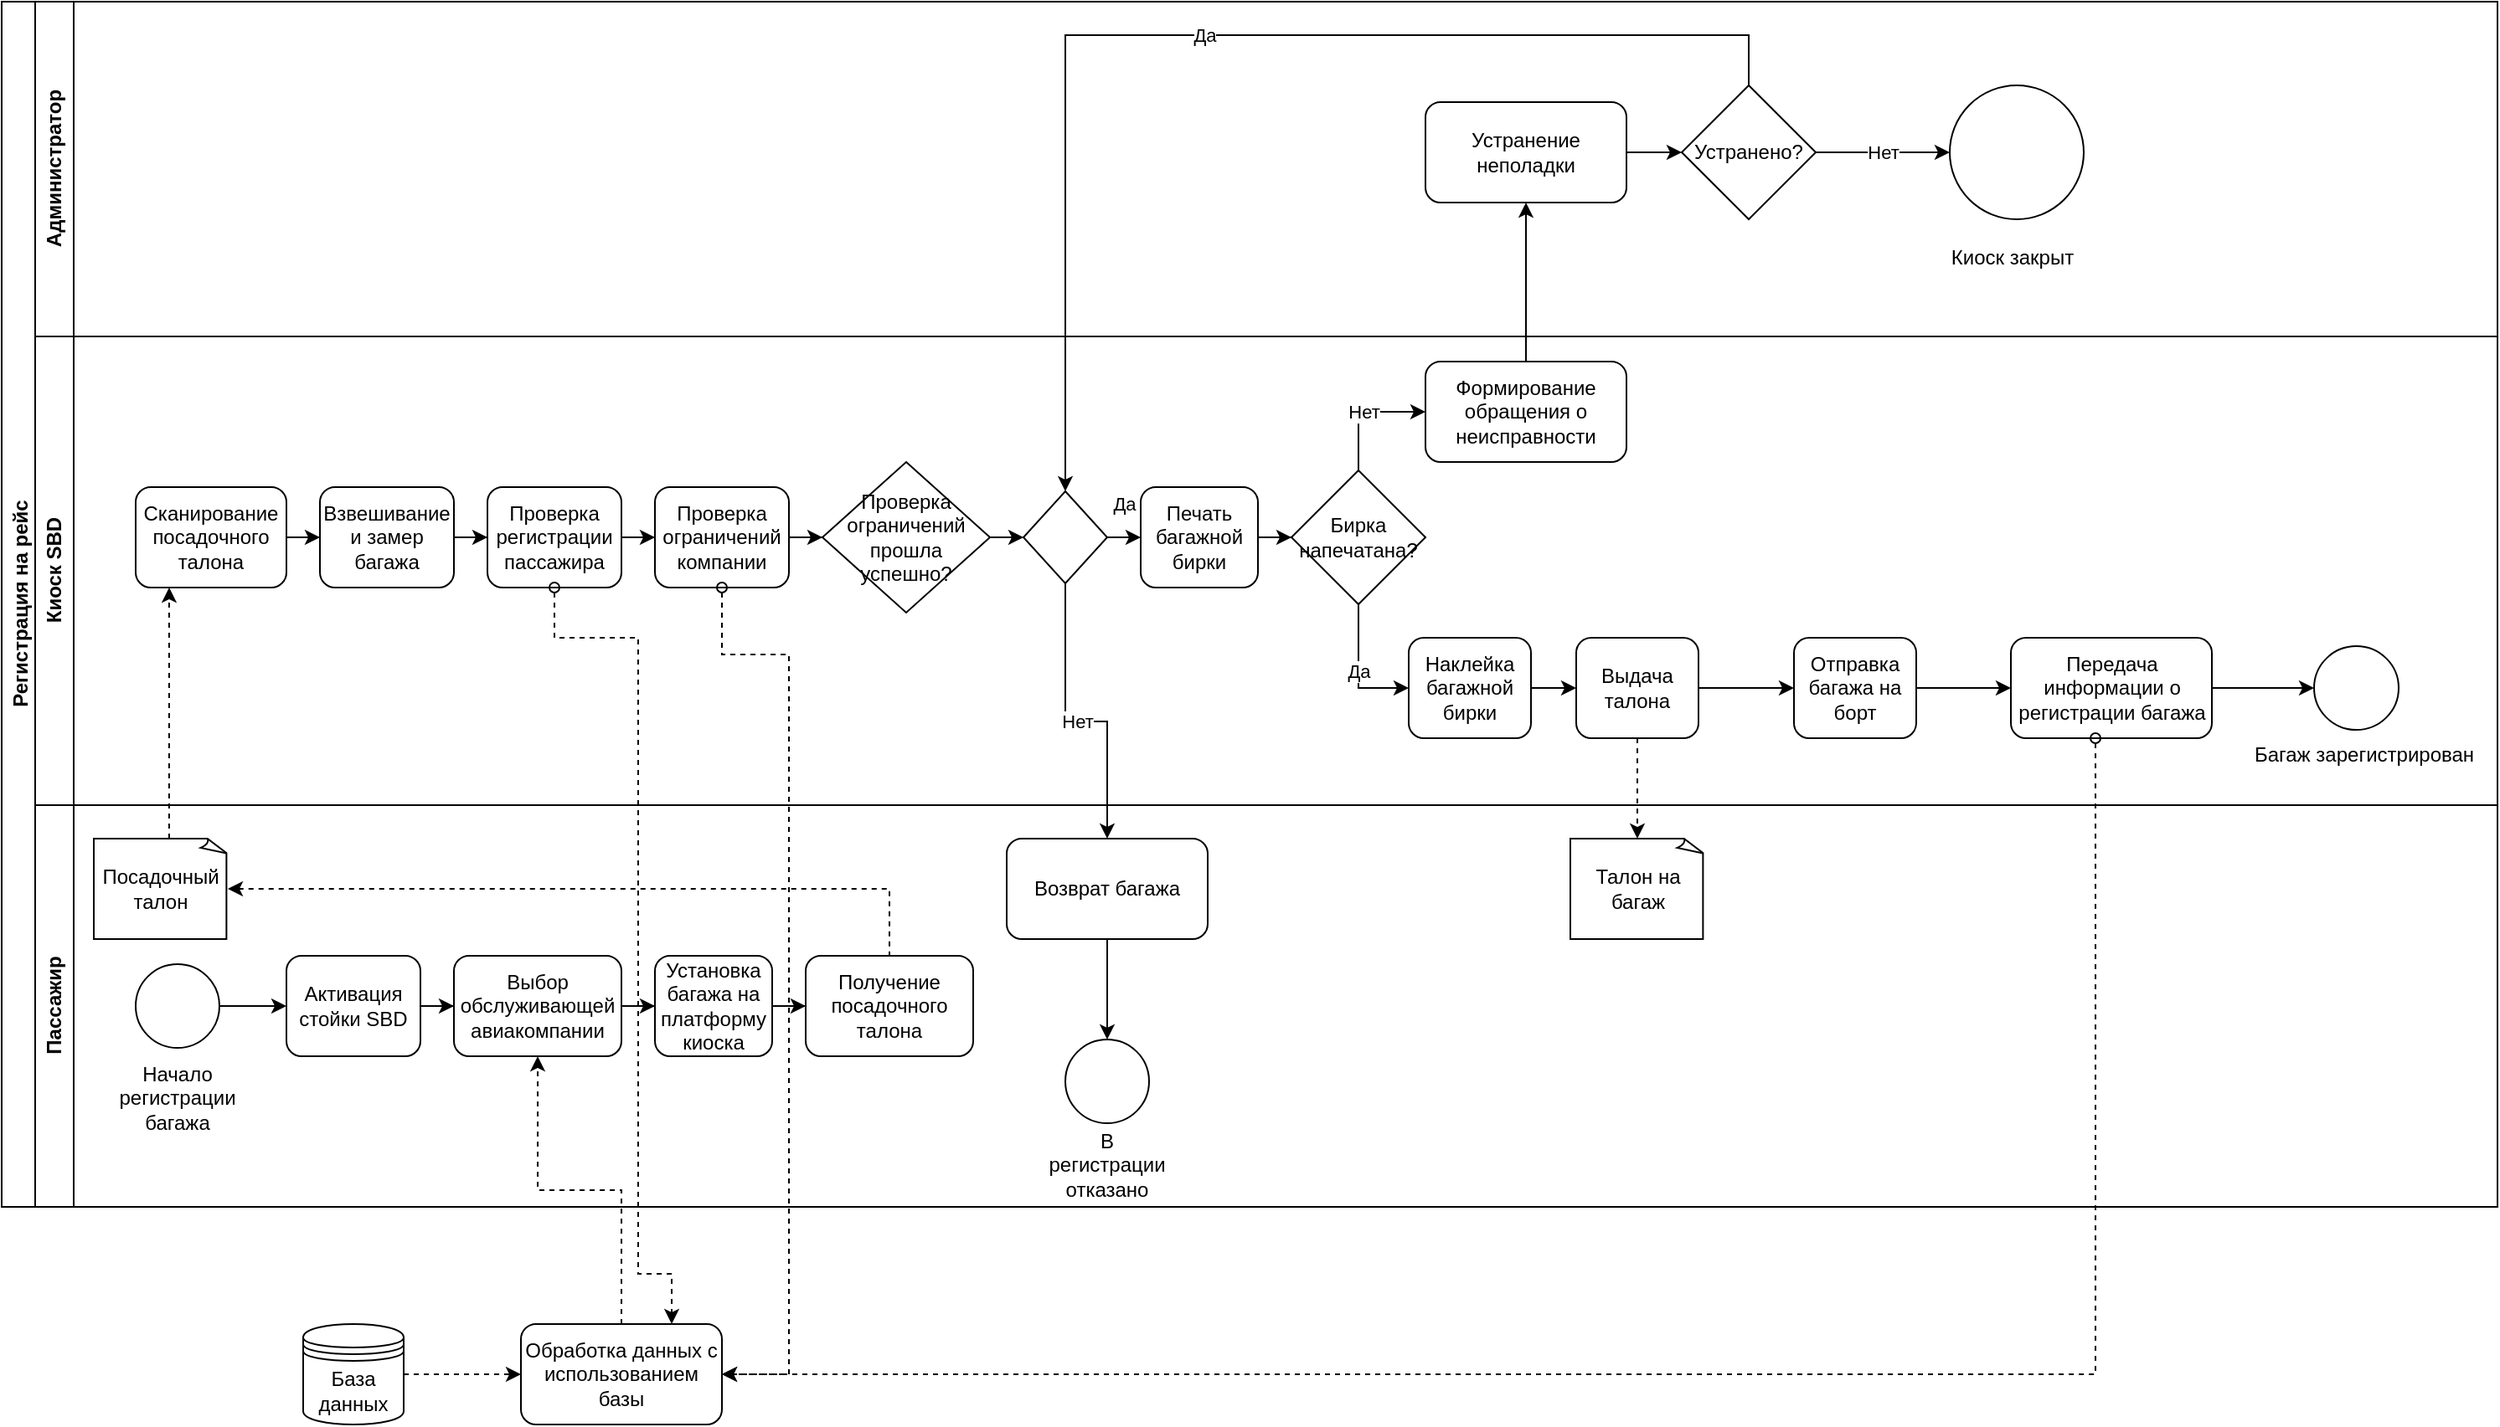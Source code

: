 <mxfile version="22.0.2" type="device">
  <diagram id="Fqjd-lwi6O4fydthMyqD" name="Page-1">
    <mxGraphModel dx="1723" dy="1167" grid="1" gridSize="10" guides="1" tooltips="1" connect="1" arrows="1" fold="1" page="1" pageScale="1" pageWidth="827" pageHeight="1169" math="0" shadow="0">
      <root>
        <mxCell id="0" />
        <mxCell id="1" parent="0" />
        <mxCell id="0YTkGczeG3YsDpF2592z-1" value="Регистрация на рейс" style="swimlane;horizontal=0;whiteSpace=wrap;html=1;" parent="1" vertex="1">
          <mxGeometry y="40" width="1490" height="720" as="geometry" />
        </mxCell>
        <mxCell id="0YTkGczeG3YsDpF2592z-2" value="Администратор" style="swimlane;horizontal=0;whiteSpace=wrap;html=1;" parent="0YTkGczeG3YsDpF2592z-1" vertex="1">
          <mxGeometry x="20" width="1470" height="200" as="geometry" />
        </mxCell>
        <mxCell id="0YTkGczeG3YsDpF2592z-3" style="edgeStyle=orthogonalEdgeStyle;rounded=0;orthogonalLoop=1;jettySize=auto;html=1;entryX=0;entryY=0.5;entryDx=0;entryDy=0;" parent="0YTkGczeG3YsDpF2592z-2" source="0YTkGczeG3YsDpF2592z-4" target="0YTkGczeG3YsDpF2592z-6" edge="1">
          <mxGeometry relative="1" as="geometry" />
        </mxCell>
        <mxCell id="0YTkGczeG3YsDpF2592z-4" value="Устранение неполадки" style="rounded=1;whiteSpace=wrap;html=1;" parent="0YTkGczeG3YsDpF2592z-2" vertex="1">
          <mxGeometry x="830" y="60" width="120" height="60" as="geometry" />
        </mxCell>
        <mxCell id="0YTkGczeG3YsDpF2592z-5" value="Нет" style="edgeStyle=orthogonalEdgeStyle;rounded=0;orthogonalLoop=1;jettySize=auto;html=1;" parent="0YTkGczeG3YsDpF2592z-2" source="0YTkGczeG3YsDpF2592z-6" target="0YTkGczeG3YsDpF2592z-7" edge="1">
          <mxGeometry relative="1" as="geometry" />
        </mxCell>
        <mxCell id="0YTkGczeG3YsDpF2592z-6" value="Устранено?" style="rhombus;whiteSpace=wrap;html=1;" parent="0YTkGczeG3YsDpF2592z-2" vertex="1">
          <mxGeometry x="983" y="50" width="80" height="80" as="geometry" />
        </mxCell>
        <mxCell id="0YTkGczeG3YsDpF2592z-7" value="" style="ellipse;whiteSpace=wrap;html=1;" parent="0YTkGczeG3YsDpF2592z-2" vertex="1">
          <mxGeometry x="1143" y="50" width="80" height="80" as="geometry" />
        </mxCell>
        <mxCell id="0YTkGczeG3YsDpF2592z-8" value="Киоск SBD" style="swimlane;horizontal=0;whiteSpace=wrap;html=1;" parent="0YTkGczeG3YsDpF2592z-1" vertex="1">
          <mxGeometry x="20" y="200" width="1470" height="280" as="geometry" />
        </mxCell>
        <mxCell id="0YTkGczeG3YsDpF2592z-9" value="" style="edgeStyle=orthogonalEdgeStyle;rounded=0;orthogonalLoop=1;jettySize=auto;html=1;" parent="0YTkGczeG3YsDpF2592z-8" source="0YTkGczeG3YsDpF2592z-10" target="0YTkGczeG3YsDpF2592z-12" edge="1">
          <mxGeometry relative="1" as="geometry" />
        </mxCell>
        <mxCell id="0YTkGczeG3YsDpF2592z-10" value="Сканирование посадочного талона" style="rounded=1;whiteSpace=wrap;html=1;" parent="0YTkGczeG3YsDpF2592z-8" vertex="1">
          <mxGeometry x="60" y="90" width="90" height="60" as="geometry" />
        </mxCell>
        <mxCell id="0YTkGczeG3YsDpF2592z-11" value="" style="edgeStyle=orthogonalEdgeStyle;rounded=0;orthogonalLoop=1;jettySize=auto;html=1;" parent="0YTkGczeG3YsDpF2592z-8" source="0YTkGczeG3YsDpF2592z-12" target="0YTkGczeG3YsDpF2592z-14" edge="1">
          <mxGeometry relative="1" as="geometry" />
        </mxCell>
        <mxCell id="0YTkGczeG3YsDpF2592z-12" value="Взвешивание и замер багажа" style="whiteSpace=wrap;html=1;rounded=1;" parent="0YTkGczeG3YsDpF2592z-8" vertex="1">
          <mxGeometry x="170" y="90" width="80" height="60" as="geometry" />
        </mxCell>
        <mxCell id="0YTkGczeG3YsDpF2592z-13" value="" style="edgeStyle=orthogonalEdgeStyle;rounded=0;orthogonalLoop=1;jettySize=auto;html=1;" parent="0YTkGczeG3YsDpF2592z-8" source="0YTkGczeG3YsDpF2592z-14" target="0YTkGczeG3YsDpF2592z-16" edge="1">
          <mxGeometry relative="1" as="geometry" />
        </mxCell>
        <mxCell id="0YTkGczeG3YsDpF2592z-14" value="Проверка регистрации пассажира" style="whiteSpace=wrap;html=1;rounded=1;" parent="0YTkGczeG3YsDpF2592z-8" vertex="1">
          <mxGeometry x="270" y="90" width="80" height="60" as="geometry" />
        </mxCell>
        <mxCell id="0YTkGczeG3YsDpF2592z-15" style="edgeStyle=orthogonalEdgeStyle;rounded=0;orthogonalLoop=1;jettySize=auto;html=1;entryX=0;entryY=0.5;entryDx=0;entryDy=0;" parent="0YTkGczeG3YsDpF2592z-8" source="0YTkGczeG3YsDpF2592z-16" target="0YTkGczeG3YsDpF2592z-18" edge="1">
          <mxGeometry relative="1" as="geometry" />
        </mxCell>
        <mxCell id="0YTkGczeG3YsDpF2592z-16" value="Проверка ограничений компании" style="whiteSpace=wrap;html=1;rounded=1;" parent="0YTkGczeG3YsDpF2592z-8" vertex="1">
          <mxGeometry x="370" y="90" width="80" height="60" as="geometry" />
        </mxCell>
        <mxCell id="vPa72PCp9Q46B1JzaZBX-4" style="edgeStyle=orthogonalEdgeStyle;rounded=0;orthogonalLoop=1;jettySize=auto;html=1;exitX=1;exitY=0.5;exitDx=0;exitDy=0;entryX=0;entryY=0.5;entryDx=0;entryDy=0;" edge="1" parent="0YTkGczeG3YsDpF2592z-8" source="0YTkGczeG3YsDpF2592z-18" target="vPa72PCp9Q46B1JzaZBX-3">
          <mxGeometry relative="1" as="geometry" />
        </mxCell>
        <mxCell id="0YTkGczeG3YsDpF2592z-18" value="Проверка ограничений прошла успешно?" style="rhombus;whiteSpace=wrap;html=1;" parent="0YTkGczeG3YsDpF2592z-8" vertex="1">
          <mxGeometry x="470" y="75" width="100" height="90" as="geometry" />
        </mxCell>
        <mxCell id="0YTkGczeG3YsDpF2592z-19" style="edgeStyle=orthogonalEdgeStyle;rounded=0;orthogonalLoop=1;jettySize=auto;html=1;entryX=0;entryY=0.5;entryDx=0;entryDy=0;" parent="0YTkGczeG3YsDpF2592z-8" source="0YTkGczeG3YsDpF2592z-20" target="0YTkGczeG3YsDpF2592z-23" edge="1">
          <mxGeometry relative="1" as="geometry" />
        </mxCell>
        <mxCell id="0YTkGczeG3YsDpF2592z-20" value="Печать багажной бирки" style="rounded=1;whiteSpace=wrap;html=1;" parent="0YTkGczeG3YsDpF2592z-8" vertex="1">
          <mxGeometry x="660" y="90" width="70" height="60" as="geometry" />
        </mxCell>
        <mxCell id="0YTkGczeG3YsDpF2592z-21" value="Нет" style="edgeStyle=orthogonalEdgeStyle;rounded=0;orthogonalLoop=1;jettySize=auto;html=1;entryX=0;entryY=0.5;entryDx=0;entryDy=0;" parent="0YTkGczeG3YsDpF2592z-8" source="0YTkGczeG3YsDpF2592z-23" target="0YTkGczeG3YsDpF2592z-24" edge="1">
          <mxGeometry relative="1" as="geometry" />
        </mxCell>
        <mxCell id="0YTkGczeG3YsDpF2592z-22" value="Да" style="edgeStyle=orthogonalEdgeStyle;rounded=0;orthogonalLoop=1;jettySize=auto;html=1;entryX=0;entryY=0.5;entryDx=0;entryDy=0;" parent="0YTkGczeG3YsDpF2592z-8" source="0YTkGczeG3YsDpF2592z-23" target="0YTkGczeG3YsDpF2592z-26" edge="1">
          <mxGeometry relative="1" as="geometry" />
        </mxCell>
        <mxCell id="0YTkGczeG3YsDpF2592z-23" value="Бирка напечатана?" style="rhombus;whiteSpace=wrap;html=1;" parent="0YTkGczeG3YsDpF2592z-8" vertex="1">
          <mxGeometry x="750" y="80" width="80" height="80" as="geometry" />
        </mxCell>
        <mxCell id="0YTkGczeG3YsDpF2592z-24" value="Формирование обращения о неисправности" style="rounded=1;whiteSpace=wrap;html=1;" parent="0YTkGczeG3YsDpF2592z-8" vertex="1">
          <mxGeometry x="830" y="15" width="120" height="60" as="geometry" />
        </mxCell>
        <mxCell id="0YTkGczeG3YsDpF2592z-25" style="edgeStyle=orthogonalEdgeStyle;rounded=0;orthogonalLoop=1;jettySize=auto;html=1;entryX=0;entryY=0.5;entryDx=0;entryDy=0;" parent="0YTkGczeG3YsDpF2592z-8" source="0YTkGczeG3YsDpF2592z-26" target="0YTkGczeG3YsDpF2592z-34" edge="1">
          <mxGeometry relative="1" as="geometry" />
        </mxCell>
        <mxCell id="0YTkGczeG3YsDpF2592z-26" value="Наклейка багажной бирки" style="rounded=1;whiteSpace=wrap;html=1;" parent="0YTkGczeG3YsDpF2592z-8" vertex="1">
          <mxGeometry x="820" y="180" width="73" height="60" as="geometry" />
        </mxCell>
        <mxCell id="0YTkGczeG3YsDpF2592z-27" value="" style="edgeStyle=orthogonalEdgeStyle;rounded=0;orthogonalLoop=1;jettySize=auto;html=1;" parent="0YTkGczeG3YsDpF2592z-8" source="0YTkGczeG3YsDpF2592z-28" target="0YTkGczeG3YsDpF2592z-30" edge="1">
          <mxGeometry relative="1" as="geometry" />
        </mxCell>
        <mxCell id="0YTkGczeG3YsDpF2592z-28" value="Отправка багажа на борт" style="rounded=1;whiteSpace=wrap;html=1;" parent="0YTkGczeG3YsDpF2592z-8" vertex="1">
          <mxGeometry x="1050" y="180" width="73" height="60" as="geometry" />
        </mxCell>
        <mxCell id="0YTkGczeG3YsDpF2592z-29" value="" style="edgeStyle=orthogonalEdgeStyle;rounded=0;orthogonalLoop=1;jettySize=auto;html=1;" parent="0YTkGczeG3YsDpF2592z-8" source="0YTkGczeG3YsDpF2592z-30" target="0YTkGczeG3YsDpF2592z-31" edge="1">
          <mxGeometry relative="1" as="geometry" />
        </mxCell>
        <mxCell id="0YTkGczeG3YsDpF2592z-30" value="Передача информации о регистрации багажа" style="whiteSpace=wrap;html=1;rounded=1;" parent="0YTkGczeG3YsDpF2592z-8" vertex="1">
          <mxGeometry x="1179.5" y="180" width="120" height="60" as="geometry" />
        </mxCell>
        <mxCell id="0YTkGczeG3YsDpF2592z-31" value="" style="ellipse;whiteSpace=wrap;html=1;rounded=1;" parent="0YTkGczeG3YsDpF2592z-8" vertex="1">
          <mxGeometry x="1360.5" y="185" width="50.5" height="50" as="geometry" />
        </mxCell>
        <mxCell id="0YTkGczeG3YsDpF2592z-33" style="edgeStyle=orthogonalEdgeStyle;rounded=0;orthogonalLoop=1;jettySize=auto;html=1;entryX=0;entryY=0.5;entryDx=0;entryDy=0;" parent="0YTkGczeG3YsDpF2592z-8" source="0YTkGczeG3YsDpF2592z-34" target="0YTkGczeG3YsDpF2592z-28" edge="1">
          <mxGeometry relative="1" as="geometry" />
        </mxCell>
        <mxCell id="0YTkGczeG3YsDpF2592z-34" value="Выдача талона" style="rounded=1;whiteSpace=wrap;html=1;" parent="0YTkGczeG3YsDpF2592z-8" vertex="1">
          <mxGeometry x="920" y="180" width="73" height="60" as="geometry" />
        </mxCell>
        <mxCell id="vPa72PCp9Q46B1JzaZBX-5" value="Да" style="edgeStyle=orthogonalEdgeStyle;rounded=0;orthogonalLoop=1;jettySize=auto;html=1;exitX=1;exitY=0.5;exitDx=0;exitDy=0;entryX=0;entryY=0.5;entryDx=0;entryDy=0;" edge="1" parent="0YTkGczeG3YsDpF2592z-8" source="vPa72PCp9Q46B1JzaZBX-3" target="0YTkGczeG3YsDpF2592z-20">
          <mxGeometry y="20" relative="1" as="geometry">
            <mxPoint as="offset" />
          </mxGeometry>
        </mxCell>
        <mxCell id="vPa72PCp9Q46B1JzaZBX-3" value="" style="rhombus;whiteSpace=wrap;html=1;" vertex="1" parent="0YTkGczeG3YsDpF2592z-8">
          <mxGeometry x="590" y="92.5" width="50" height="55" as="geometry" />
        </mxCell>
        <mxCell id="0YTkGczeG3YsDpF2592z-35" value="Пассажир" style="swimlane;horizontal=0;whiteSpace=wrap;html=1;startSize=23;" parent="0YTkGczeG3YsDpF2592z-1" vertex="1">
          <mxGeometry x="20" y="480" width="1470" height="240" as="geometry" />
        </mxCell>
        <mxCell id="0YTkGczeG3YsDpF2592z-36" style="edgeStyle=orthogonalEdgeStyle;rounded=0;orthogonalLoop=1;jettySize=auto;html=1;entryX=0;entryY=0.5;entryDx=0;entryDy=0;" parent="0YTkGczeG3YsDpF2592z-35" source="0YTkGczeG3YsDpF2592z-37" target="0YTkGczeG3YsDpF2592z-40" edge="1">
          <mxGeometry relative="1" as="geometry" />
        </mxCell>
        <mxCell id="0YTkGczeG3YsDpF2592z-37" value="" style="ellipse;whiteSpace=wrap;html=1;aspect=fixed;" parent="0YTkGczeG3YsDpF2592z-35" vertex="1">
          <mxGeometry x="60" y="95" width="50" height="50" as="geometry" />
        </mxCell>
        <mxCell id="0YTkGczeG3YsDpF2592z-38" value="Начало регистрации багажа" style="text;html=1;strokeColor=none;fillColor=none;align=center;verticalAlign=middle;whiteSpace=wrap;rounded=0;" parent="0YTkGczeG3YsDpF2592z-35" vertex="1">
          <mxGeometry x="55" y="160" width="60" height="30" as="geometry" />
        </mxCell>
        <mxCell id="0YTkGczeG3YsDpF2592z-39" value="" style="edgeStyle=orthogonalEdgeStyle;rounded=0;orthogonalLoop=1;jettySize=auto;html=1;" parent="0YTkGczeG3YsDpF2592z-35" source="0YTkGczeG3YsDpF2592z-40" target="0YTkGczeG3YsDpF2592z-42" edge="1">
          <mxGeometry relative="1" as="geometry" />
        </mxCell>
        <mxCell id="0YTkGczeG3YsDpF2592z-40" value="Активация стойки SBD" style="rounded=1;whiteSpace=wrap;html=1;" parent="0YTkGczeG3YsDpF2592z-35" vertex="1">
          <mxGeometry x="150" y="90" width="80" height="60" as="geometry" />
        </mxCell>
        <mxCell id="0YTkGczeG3YsDpF2592z-41" value="" style="edgeStyle=orthogonalEdgeStyle;rounded=0;orthogonalLoop=1;jettySize=auto;html=1;" parent="0YTkGczeG3YsDpF2592z-35" source="0YTkGczeG3YsDpF2592z-42" target="0YTkGczeG3YsDpF2592z-44" edge="1">
          <mxGeometry relative="1" as="geometry" />
        </mxCell>
        <mxCell id="0YTkGczeG3YsDpF2592z-42" value="Выбор обслуживающей авиакомпании" style="whiteSpace=wrap;html=1;rounded=1;" parent="0YTkGczeG3YsDpF2592z-35" vertex="1">
          <mxGeometry x="250" y="90" width="100" height="60" as="geometry" />
        </mxCell>
        <mxCell id="0YTkGczeG3YsDpF2592z-43" value="" style="edgeStyle=orthogonalEdgeStyle;rounded=0;orthogonalLoop=1;jettySize=auto;html=1;" parent="0YTkGczeG3YsDpF2592z-35" source="0YTkGczeG3YsDpF2592z-44" target="0YTkGczeG3YsDpF2592z-45" edge="1">
          <mxGeometry relative="1" as="geometry" />
        </mxCell>
        <mxCell id="0YTkGczeG3YsDpF2592z-44" value="Установка багажа на платформу киоска" style="whiteSpace=wrap;html=1;rounded=1;" parent="0YTkGczeG3YsDpF2592z-35" vertex="1">
          <mxGeometry x="370" y="90" width="70" height="60" as="geometry" />
        </mxCell>
        <mxCell id="0YTkGczeG3YsDpF2592z-45" value="Получение посадочного талона" style="whiteSpace=wrap;html=1;rounded=1;" parent="0YTkGczeG3YsDpF2592z-35" vertex="1">
          <mxGeometry x="460" y="90" width="100" height="60" as="geometry" />
        </mxCell>
        <mxCell id="vPa72PCp9Q46B1JzaZBX-1" style="edgeStyle=orthogonalEdgeStyle;rounded=0;orthogonalLoop=1;jettySize=auto;html=1;exitX=1;exitY=0.5;exitDx=0;exitDy=0;exitPerimeter=0;entryX=0.5;entryY=0;entryDx=0;entryDy=0;dashed=1;endArrow=none;endFill=0;startArrow=classic;startFill=1;" edge="1" parent="0YTkGczeG3YsDpF2592z-35" source="0YTkGczeG3YsDpF2592z-46" target="0YTkGczeG3YsDpF2592z-45">
          <mxGeometry relative="1" as="geometry" />
        </mxCell>
        <mxCell id="0YTkGczeG3YsDpF2592z-46" value="Посадочный талон" style="whiteSpace=wrap;html=1;shape=mxgraph.basic.document" parent="0YTkGczeG3YsDpF2592z-35" vertex="1">
          <mxGeometry x="35" y="20" width="80" height="60" as="geometry" />
        </mxCell>
        <mxCell id="0YTkGczeG3YsDpF2592z-47" value="" style="edgeStyle=orthogonalEdgeStyle;rounded=0;orthogonalLoop=1;jettySize=auto;html=1;" parent="0YTkGczeG3YsDpF2592z-35" source="0YTkGczeG3YsDpF2592z-48" target="0YTkGczeG3YsDpF2592z-49" edge="1">
          <mxGeometry relative="1" as="geometry" />
        </mxCell>
        <mxCell id="0YTkGczeG3YsDpF2592z-48" value="Возврат багажа" style="rounded=1;whiteSpace=wrap;html=1;" parent="0YTkGczeG3YsDpF2592z-35" vertex="1">
          <mxGeometry x="580" y="20" width="120" height="60" as="geometry" />
        </mxCell>
        <mxCell id="0YTkGczeG3YsDpF2592z-49" value="" style="ellipse;whiteSpace=wrap;html=1;rounded=1;" parent="0YTkGczeG3YsDpF2592z-35" vertex="1">
          <mxGeometry x="615" y="140" width="50" height="50" as="geometry" />
        </mxCell>
        <mxCell id="0YTkGczeG3YsDpF2592z-50" value="В регистрации отказано" style="text;html=1;strokeColor=none;fillColor=none;align=center;verticalAlign=middle;whiteSpace=wrap;rounded=0;" parent="0YTkGczeG3YsDpF2592z-35" vertex="1">
          <mxGeometry x="610" y="200" width="60" height="30" as="geometry" />
        </mxCell>
        <mxCell id="0YTkGczeG3YsDpF2592z-51" value="Талон на багаж" style="whiteSpace=wrap;html=1;shape=mxgraph.basic.document" parent="0YTkGczeG3YsDpF2592z-35" vertex="1">
          <mxGeometry x="916.5" y="20" width="80" height="60" as="geometry" />
        </mxCell>
        <mxCell id="0YTkGczeG3YsDpF2592z-53" style="edgeStyle=orthogonalEdgeStyle;rounded=0;orthogonalLoop=1;jettySize=auto;html=1;dashed=1;" parent="0YTkGczeG3YsDpF2592z-1" source="0YTkGczeG3YsDpF2592z-46" edge="1">
          <mxGeometry relative="1" as="geometry">
            <mxPoint x="100" y="350" as="targetPoint" />
            <Array as="points">
              <mxPoint x="100" y="450" />
              <mxPoint x="100" y="450" />
            </Array>
          </mxGeometry>
        </mxCell>
        <mxCell id="0YTkGczeG3YsDpF2592z-54" value="Нет" style="edgeStyle=orthogonalEdgeStyle;rounded=0;orthogonalLoop=1;jettySize=auto;html=1;entryX=0.5;entryY=0;entryDx=0;entryDy=0;exitX=0.5;exitY=1;exitDx=0;exitDy=0;" parent="0YTkGczeG3YsDpF2592z-1" source="vPa72PCp9Q46B1JzaZBX-3" target="0YTkGczeG3YsDpF2592z-48" edge="1">
          <mxGeometry relative="1" as="geometry">
            <Array as="points">
              <mxPoint x="635" y="430" />
              <mxPoint x="660" y="430" />
            </Array>
          </mxGeometry>
        </mxCell>
        <mxCell id="0YTkGczeG3YsDpF2592z-55" style="edgeStyle=orthogonalEdgeStyle;rounded=0;orthogonalLoop=1;jettySize=auto;html=1;entryX=0.5;entryY=1;entryDx=0;entryDy=0;" parent="0YTkGczeG3YsDpF2592z-1" source="0YTkGczeG3YsDpF2592z-24" target="0YTkGczeG3YsDpF2592z-4" edge="1">
          <mxGeometry relative="1" as="geometry" />
        </mxCell>
        <mxCell id="0YTkGczeG3YsDpF2592z-56" value="Да" style="edgeStyle=orthogonalEdgeStyle;rounded=0;orthogonalLoop=1;jettySize=auto;html=1;entryX=0.5;entryY=0;entryDx=0;entryDy=0;" parent="0YTkGczeG3YsDpF2592z-1" source="0YTkGczeG3YsDpF2592z-6" target="vPa72PCp9Q46B1JzaZBX-3" edge="1">
          <mxGeometry relative="1" as="geometry">
            <Array as="points">
              <mxPoint x="1043" y="20" />
              <mxPoint x="635" y="20" />
            </Array>
          </mxGeometry>
        </mxCell>
        <mxCell id="0YTkGczeG3YsDpF2592z-58" style="edgeStyle=orthogonalEdgeStyle;rounded=0;orthogonalLoop=1;jettySize=auto;html=1;exitX=0.5;exitY=1;exitDx=0;exitDy=0;entryX=0.5;entryY=0;entryDx=0;entryDy=0;entryPerimeter=0;dashed=1;" parent="0YTkGczeG3YsDpF2592z-1" source="0YTkGczeG3YsDpF2592z-34" target="0YTkGczeG3YsDpF2592z-51" edge="1">
          <mxGeometry relative="1" as="geometry" />
        </mxCell>
        <mxCell id="0YTkGczeG3YsDpF2592z-59" value="Багаж зарегистрирован" style="text;html=1;align=center;verticalAlign=middle;resizable=0;points=[];autosize=1;strokeColor=none;fillColor=none;" parent="1" vertex="1">
          <mxGeometry x="1335" y="475" width="150" height="30" as="geometry" />
        </mxCell>
        <mxCell id="0YTkGczeG3YsDpF2592z-60" style="edgeStyle=orthogonalEdgeStyle;rounded=0;orthogonalLoop=1;jettySize=auto;html=1;entryX=0;entryY=0.5;entryDx=0;entryDy=0;dashed=1;" parent="1" source="0YTkGczeG3YsDpF2592z-61" target="0YTkGczeG3YsDpF2592z-63" edge="1">
          <mxGeometry relative="1" as="geometry" />
        </mxCell>
        <mxCell id="0YTkGczeG3YsDpF2592z-61" value="База данных" style="shape=datastore;whiteSpace=wrap;html=1;" parent="1" vertex="1">
          <mxGeometry x="180" y="830" width="60" height="60" as="geometry" />
        </mxCell>
        <mxCell id="0YTkGczeG3YsDpF2592z-62" style="edgeStyle=orthogonalEdgeStyle;rounded=0;orthogonalLoop=1;jettySize=auto;html=1;entryX=0.5;entryY=1;entryDx=0;entryDy=0;dashed=1;" parent="1" source="0YTkGczeG3YsDpF2592z-63" target="0YTkGczeG3YsDpF2592z-42" edge="1">
          <mxGeometry relative="1" as="geometry" />
        </mxCell>
        <mxCell id="0YTkGczeG3YsDpF2592z-63" value="Обработка данных с использованием базы" style="rounded=1;whiteSpace=wrap;html=1;" parent="1" vertex="1">
          <mxGeometry x="310" y="830" width="120" height="60" as="geometry" />
        </mxCell>
        <mxCell id="0YTkGczeG3YsDpF2592z-64" style="edgeStyle=orthogonalEdgeStyle;rounded=0;orthogonalLoop=1;jettySize=auto;html=1;entryX=1;entryY=0.5;entryDx=0;entryDy=0;dashed=1;startArrow=oval;startFill=0;" parent="1" source="0YTkGczeG3YsDpF2592z-30" target="0YTkGczeG3YsDpF2592z-63" edge="1">
          <mxGeometry relative="1" as="geometry">
            <Array as="points">
              <mxPoint x="1250" y="860" />
            </Array>
          </mxGeometry>
        </mxCell>
        <mxCell id="0YTkGczeG3YsDpF2592z-65" style="edgeStyle=orthogonalEdgeStyle;rounded=0;orthogonalLoop=1;jettySize=auto;html=1;entryX=1;entryY=0.5;entryDx=0;entryDy=0;dashed=1;startArrow=oval;startFill=0;exitX=0.5;exitY=1;exitDx=0;exitDy=0;" parent="1" source="0YTkGczeG3YsDpF2592z-16" target="0YTkGczeG3YsDpF2592z-63" edge="1">
          <mxGeometry relative="1" as="geometry">
            <Array as="points">
              <mxPoint x="430" y="430" />
              <mxPoint x="470" y="430" />
              <mxPoint x="470" y="860" />
            </Array>
          </mxGeometry>
        </mxCell>
        <mxCell id="0YTkGczeG3YsDpF2592z-66" style="edgeStyle=orthogonalEdgeStyle;rounded=0;orthogonalLoop=1;jettySize=auto;html=1;entryX=0.75;entryY=0;entryDx=0;entryDy=0;dashed=1;startArrow=oval;startFill=0;" parent="1" source="0YTkGczeG3YsDpF2592z-14" target="0YTkGczeG3YsDpF2592z-63" edge="1">
          <mxGeometry relative="1" as="geometry">
            <Array as="points">
              <mxPoint x="330" y="420" />
              <mxPoint x="380" y="420" />
              <mxPoint x="380" y="800" />
              <mxPoint x="400" y="800" />
            </Array>
          </mxGeometry>
        </mxCell>
        <mxCell id="vPa72PCp9Q46B1JzaZBX-2" value="Киоск закрыт" style="text;html=1;align=center;verticalAlign=middle;resizable=0;points=[];autosize=1;strokeColor=none;fillColor=none;" vertex="1" parent="1">
          <mxGeometry x="1150" y="178" width="100" height="30" as="geometry" />
        </mxCell>
      </root>
    </mxGraphModel>
  </diagram>
</mxfile>

